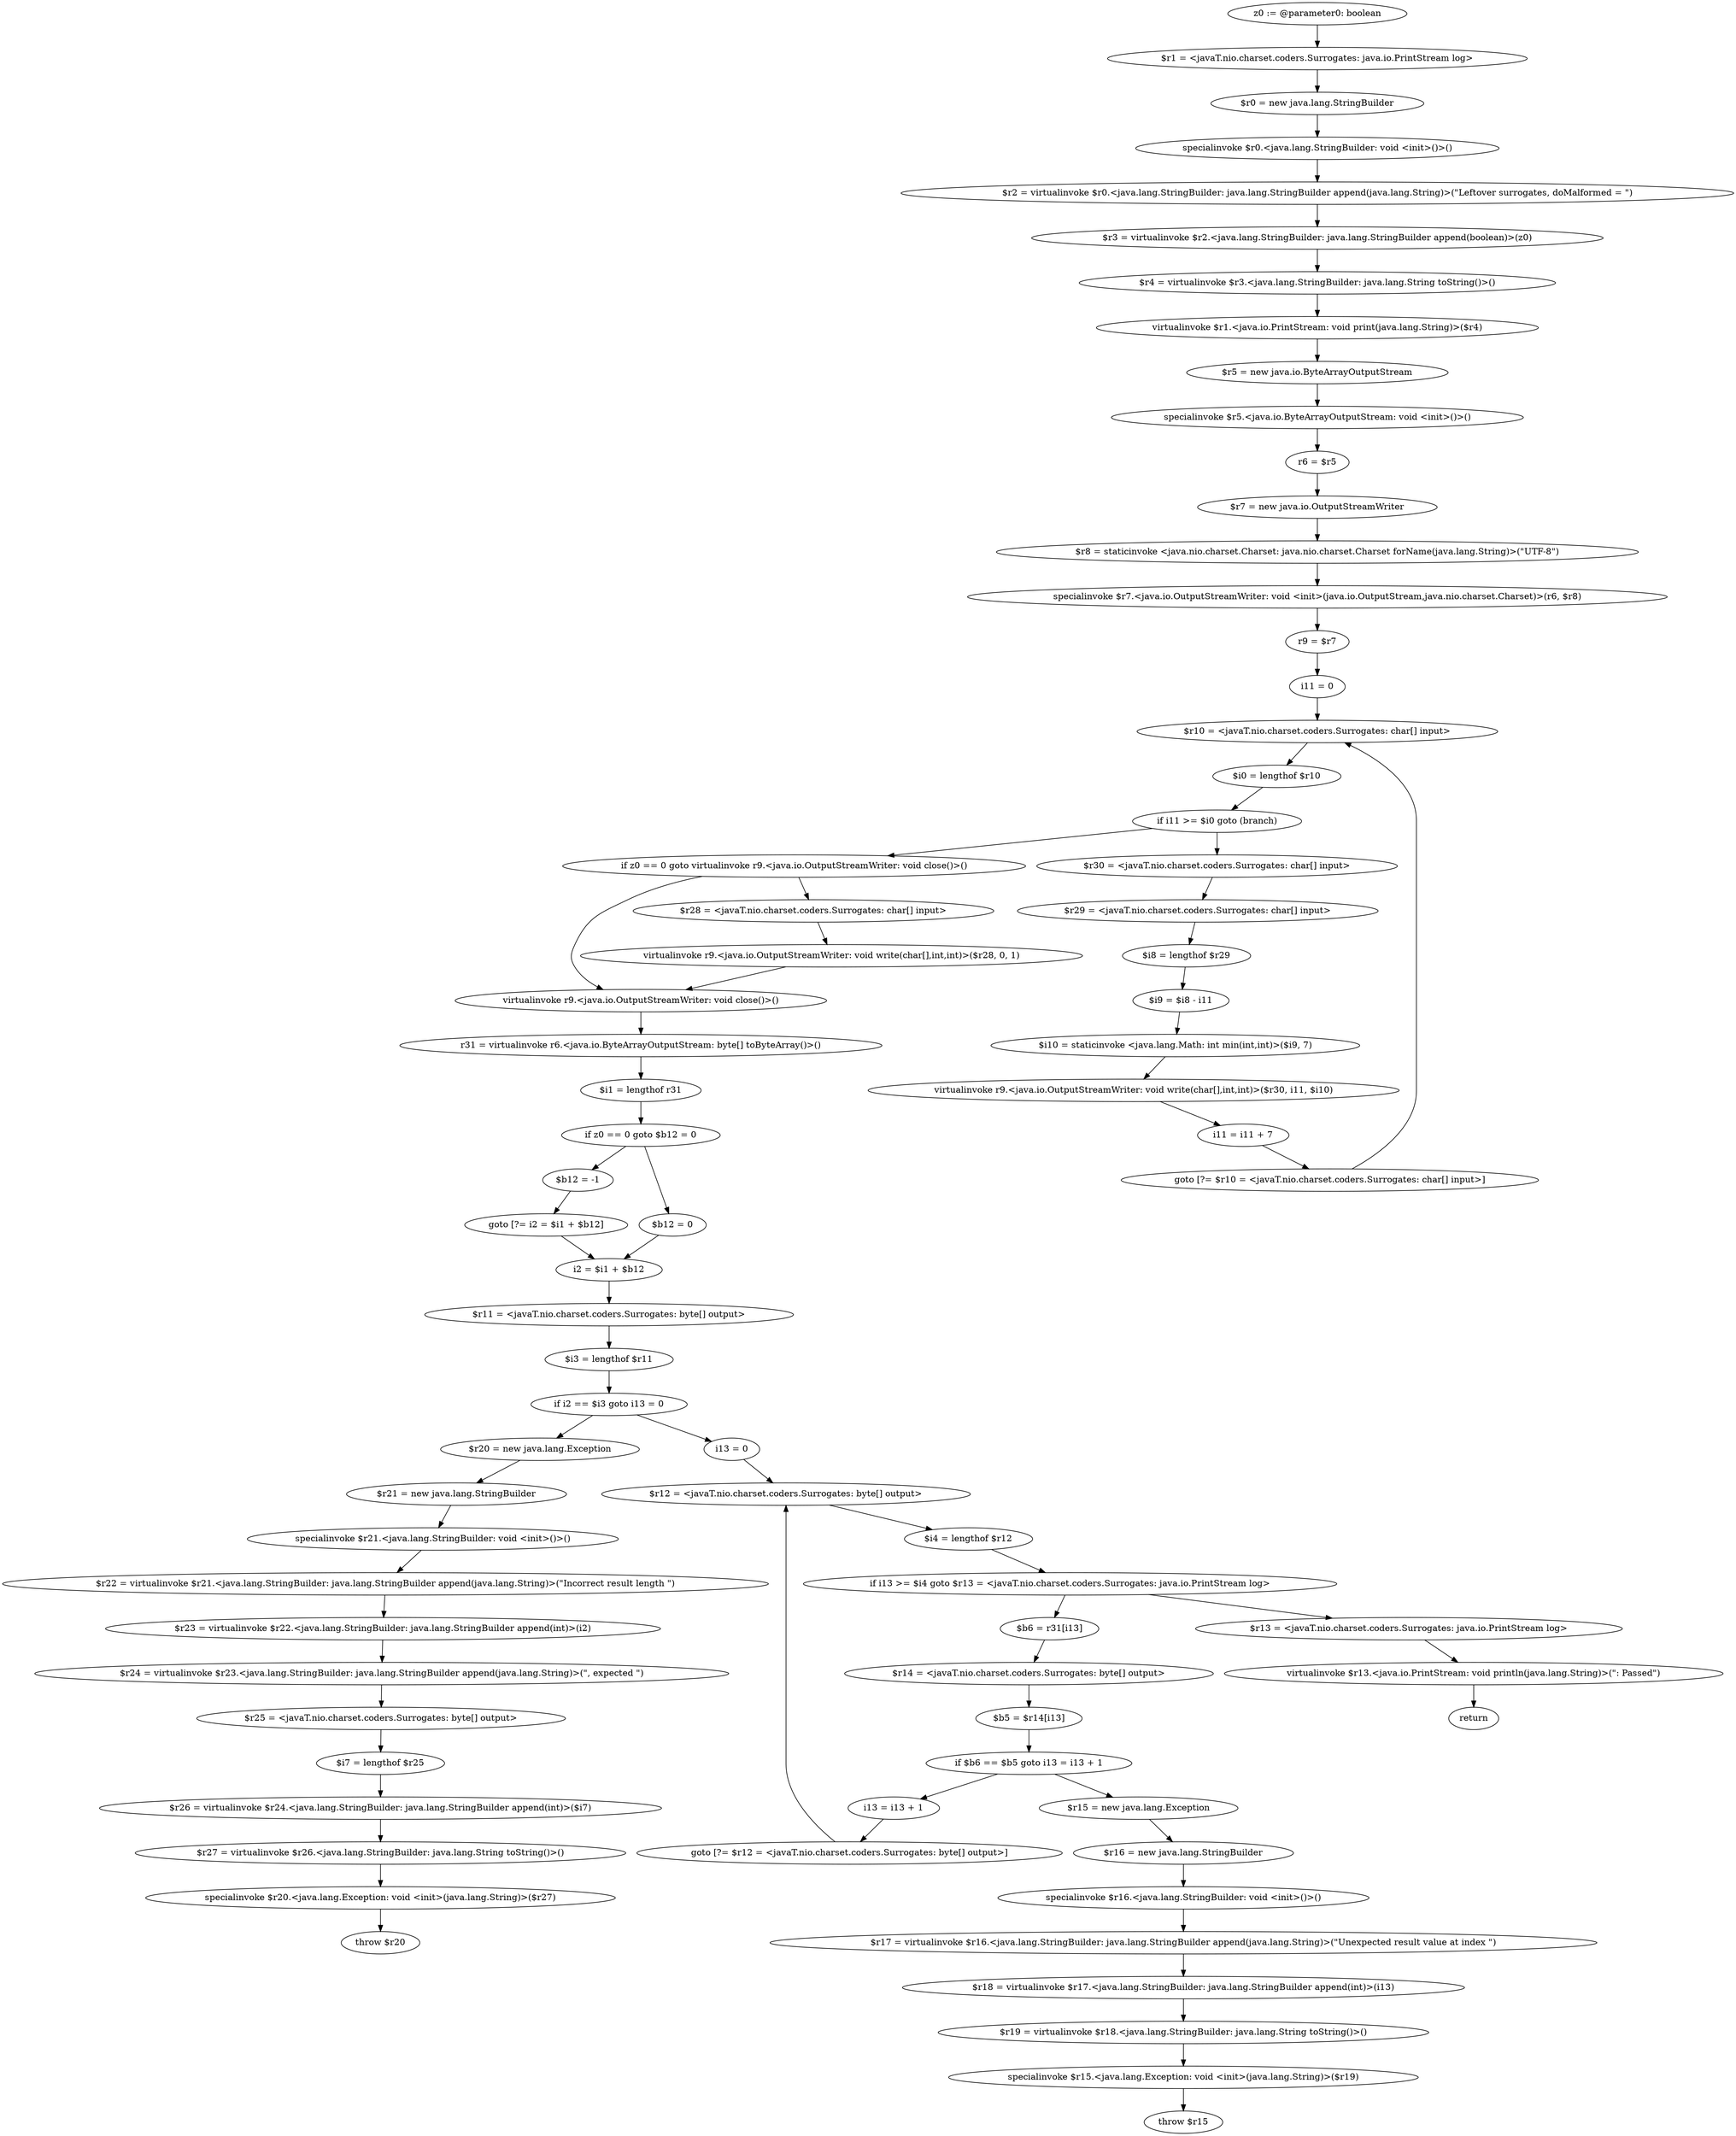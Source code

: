 digraph "unitGraph" {
    "z0 := @parameter0: boolean"
    "$r1 = <javaT.nio.charset.coders.Surrogates: java.io.PrintStream log>"
    "$r0 = new java.lang.StringBuilder"
    "specialinvoke $r0.<java.lang.StringBuilder: void <init>()>()"
    "$r2 = virtualinvoke $r0.<java.lang.StringBuilder: java.lang.StringBuilder append(java.lang.String)>(\"Leftover surrogates, doMalformed = \")"
    "$r3 = virtualinvoke $r2.<java.lang.StringBuilder: java.lang.StringBuilder append(boolean)>(z0)"
    "$r4 = virtualinvoke $r3.<java.lang.StringBuilder: java.lang.String toString()>()"
    "virtualinvoke $r1.<java.io.PrintStream: void print(java.lang.String)>($r4)"
    "$r5 = new java.io.ByteArrayOutputStream"
    "specialinvoke $r5.<java.io.ByteArrayOutputStream: void <init>()>()"
    "r6 = $r5"
    "$r7 = new java.io.OutputStreamWriter"
    "$r8 = staticinvoke <java.nio.charset.Charset: java.nio.charset.Charset forName(java.lang.String)>(\"UTF-8\")"
    "specialinvoke $r7.<java.io.OutputStreamWriter: void <init>(java.io.OutputStream,java.nio.charset.Charset)>(r6, $r8)"
    "r9 = $r7"
    "i11 = 0"
    "$r10 = <javaT.nio.charset.coders.Surrogates: char[] input>"
    "$i0 = lengthof $r10"
    "if i11 >= $i0 goto (branch)"
    "$r30 = <javaT.nio.charset.coders.Surrogates: char[] input>"
    "$r29 = <javaT.nio.charset.coders.Surrogates: char[] input>"
    "$i8 = lengthof $r29"
    "$i9 = $i8 - i11"
    "$i10 = staticinvoke <java.lang.Math: int min(int,int)>($i9, 7)"
    "virtualinvoke r9.<java.io.OutputStreamWriter: void write(char[],int,int)>($r30, i11, $i10)"
    "i11 = i11 + 7"
    "goto [?= $r10 = <javaT.nio.charset.coders.Surrogates: char[] input>]"
    "if z0 == 0 goto virtualinvoke r9.<java.io.OutputStreamWriter: void close()>()"
    "$r28 = <javaT.nio.charset.coders.Surrogates: char[] input>"
    "virtualinvoke r9.<java.io.OutputStreamWriter: void write(char[],int,int)>($r28, 0, 1)"
    "virtualinvoke r9.<java.io.OutputStreamWriter: void close()>()"
    "r31 = virtualinvoke r6.<java.io.ByteArrayOutputStream: byte[] toByteArray()>()"
    "$i1 = lengthof r31"
    "if z0 == 0 goto $b12 = 0"
    "$b12 = -1"
    "goto [?= i2 = $i1 + $b12]"
    "$b12 = 0"
    "i2 = $i1 + $b12"
    "$r11 = <javaT.nio.charset.coders.Surrogates: byte[] output>"
    "$i3 = lengthof $r11"
    "if i2 == $i3 goto i13 = 0"
    "$r20 = new java.lang.Exception"
    "$r21 = new java.lang.StringBuilder"
    "specialinvoke $r21.<java.lang.StringBuilder: void <init>()>()"
    "$r22 = virtualinvoke $r21.<java.lang.StringBuilder: java.lang.StringBuilder append(java.lang.String)>(\"Incorrect result length \")"
    "$r23 = virtualinvoke $r22.<java.lang.StringBuilder: java.lang.StringBuilder append(int)>(i2)"
    "$r24 = virtualinvoke $r23.<java.lang.StringBuilder: java.lang.StringBuilder append(java.lang.String)>(\", expected \")"
    "$r25 = <javaT.nio.charset.coders.Surrogates: byte[] output>"
    "$i7 = lengthof $r25"
    "$r26 = virtualinvoke $r24.<java.lang.StringBuilder: java.lang.StringBuilder append(int)>($i7)"
    "$r27 = virtualinvoke $r26.<java.lang.StringBuilder: java.lang.String toString()>()"
    "specialinvoke $r20.<java.lang.Exception: void <init>(java.lang.String)>($r27)"
    "throw $r20"
    "i13 = 0"
    "$r12 = <javaT.nio.charset.coders.Surrogates: byte[] output>"
    "$i4 = lengthof $r12"
    "if i13 >= $i4 goto $r13 = <javaT.nio.charset.coders.Surrogates: java.io.PrintStream log>"
    "$b6 = r31[i13]"
    "$r14 = <javaT.nio.charset.coders.Surrogates: byte[] output>"
    "$b5 = $r14[i13]"
    "if $b6 == $b5 goto i13 = i13 + 1"
    "$r15 = new java.lang.Exception"
    "$r16 = new java.lang.StringBuilder"
    "specialinvoke $r16.<java.lang.StringBuilder: void <init>()>()"
    "$r17 = virtualinvoke $r16.<java.lang.StringBuilder: java.lang.StringBuilder append(java.lang.String)>(\"Unexpected result value at index \")"
    "$r18 = virtualinvoke $r17.<java.lang.StringBuilder: java.lang.StringBuilder append(int)>(i13)"
    "$r19 = virtualinvoke $r18.<java.lang.StringBuilder: java.lang.String toString()>()"
    "specialinvoke $r15.<java.lang.Exception: void <init>(java.lang.String)>($r19)"
    "throw $r15"
    "i13 = i13 + 1"
    "goto [?= $r12 = <javaT.nio.charset.coders.Surrogates: byte[] output>]"
    "$r13 = <javaT.nio.charset.coders.Surrogates: java.io.PrintStream log>"
    "virtualinvoke $r13.<java.io.PrintStream: void println(java.lang.String)>(\": Passed\")"
    "return"
    "z0 := @parameter0: boolean"->"$r1 = <javaT.nio.charset.coders.Surrogates: java.io.PrintStream log>";
    "$r1 = <javaT.nio.charset.coders.Surrogates: java.io.PrintStream log>"->"$r0 = new java.lang.StringBuilder";
    "$r0 = new java.lang.StringBuilder"->"specialinvoke $r0.<java.lang.StringBuilder: void <init>()>()";
    "specialinvoke $r0.<java.lang.StringBuilder: void <init>()>()"->"$r2 = virtualinvoke $r0.<java.lang.StringBuilder: java.lang.StringBuilder append(java.lang.String)>(\"Leftover surrogates, doMalformed = \")";
    "$r2 = virtualinvoke $r0.<java.lang.StringBuilder: java.lang.StringBuilder append(java.lang.String)>(\"Leftover surrogates, doMalformed = \")"->"$r3 = virtualinvoke $r2.<java.lang.StringBuilder: java.lang.StringBuilder append(boolean)>(z0)";
    "$r3 = virtualinvoke $r2.<java.lang.StringBuilder: java.lang.StringBuilder append(boolean)>(z0)"->"$r4 = virtualinvoke $r3.<java.lang.StringBuilder: java.lang.String toString()>()";
    "$r4 = virtualinvoke $r3.<java.lang.StringBuilder: java.lang.String toString()>()"->"virtualinvoke $r1.<java.io.PrintStream: void print(java.lang.String)>($r4)";
    "virtualinvoke $r1.<java.io.PrintStream: void print(java.lang.String)>($r4)"->"$r5 = new java.io.ByteArrayOutputStream";
    "$r5 = new java.io.ByteArrayOutputStream"->"specialinvoke $r5.<java.io.ByteArrayOutputStream: void <init>()>()";
    "specialinvoke $r5.<java.io.ByteArrayOutputStream: void <init>()>()"->"r6 = $r5";
    "r6 = $r5"->"$r7 = new java.io.OutputStreamWriter";
    "$r7 = new java.io.OutputStreamWriter"->"$r8 = staticinvoke <java.nio.charset.Charset: java.nio.charset.Charset forName(java.lang.String)>(\"UTF-8\")";
    "$r8 = staticinvoke <java.nio.charset.Charset: java.nio.charset.Charset forName(java.lang.String)>(\"UTF-8\")"->"specialinvoke $r7.<java.io.OutputStreamWriter: void <init>(java.io.OutputStream,java.nio.charset.Charset)>(r6, $r8)";
    "specialinvoke $r7.<java.io.OutputStreamWriter: void <init>(java.io.OutputStream,java.nio.charset.Charset)>(r6, $r8)"->"r9 = $r7";
    "r9 = $r7"->"i11 = 0";
    "i11 = 0"->"$r10 = <javaT.nio.charset.coders.Surrogates: char[] input>";
    "$r10 = <javaT.nio.charset.coders.Surrogates: char[] input>"->"$i0 = lengthof $r10";
    "$i0 = lengthof $r10"->"if i11 >= $i0 goto (branch)";
    "if i11 >= $i0 goto (branch)"->"$r30 = <javaT.nio.charset.coders.Surrogates: char[] input>";
    "if i11 >= $i0 goto (branch)"->"if z0 == 0 goto virtualinvoke r9.<java.io.OutputStreamWriter: void close()>()";
    "$r30 = <javaT.nio.charset.coders.Surrogates: char[] input>"->"$r29 = <javaT.nio.charset.coders.Surrogates: char[] input>";
    "$r29 = <javaT.nio.charset.coders.Surrogates: char[] input>"->"$i8 = lengthof $r29";
    "$i8 = lengthof $r29"->"$i9 = $i8 - i11";
    "$i9 = $i8 - i11"->"$i10 = staticinvoke <java.lang.Math: int min(int,int)>($i9, 7)";
    "$i10 = staticinvoke <java.lang.Math: int min(int,int)>($i9, 7)"->"virtualinvoke r9.<java.io.OutputStreamWriter: void write(char[],int,int)>($r30, i11, $i10)";
    "virtualinvoke r9.<java.io.OutputStreamWriter: void write(char[],int,int)>($r30, i11, $i10)"->"i11 = i11 + 7";
    "i11 = i11 + 7"->"goto [?= $r10 = <javaT.nio.charset.coders.Surrogates: char[] input>]";
    "goto [?= $r10 = <javaT.nio.charset.coders.Surrogates: char[] input>]"->"$r10 = <javaT.nio.charset.coders.Surrogates: char[] input>";
    "if z0 == 0 goto virtualinvoke r9.<java.io.OutputStreamWriter: void close()>()"->"$r28 = <javaT.nio.charset.coders.Surrogates: char[] input>";
    "if z0 == 0 goto virtualinvoke r9.<java.io.OutputStreamWriter: void close()>()"->"virtualinvoke r9.<java.io.OutputStreamWriter: void close()>()";
    "$r28 = <javaT.nio.charset.coders.Surrogates: char[] input>"->"virtualinvoke r9.<java.io.OutputStreamWriter: void write(char[],int,int)>($r28, 0, 1)";
    "virtualinvoke r9.<java.io.OutputStreamWriter: void write(char[],int,int)>($r28, 0, 1)"->"virtualinvoke r9.<java.io.OutputStreamWriter: void close()>()";
    "virtualinvoke r9.<java.io.OutputStreamWriter: void close()>()"->"r31 = virtualinvoke r6.<java.io.ByteArrayOutputStream: byte[] toByteArray()>()";
    "r31 = virtualinvoke r6.<java.io.ByteArrayOutputStream: byte[] toByteArray()>()"->"$i1 = lengthof r31";
    "$i1 = lengthof r31"->"if z0 == 0 goto $b12 = 0";
    "if z0 == 0 goto $b12 = 0"->"$b12 = -1";
    "if z0 == 0 goto $b12 = 0"->"$b12 = 0";
    "$b12 = -1"->"goto [?= i2 = $i1 + $b12]";
    "goto [?= i2 = $i1 + $b12]"->"i2 = $i1 + $b12";
    "$b12 = 0"->"i2 = $i1 + $b12";
    "i2 = $i1 + $b12"->"$r11 = <javaT.nio.charset.coders.Surrogates: byte[] output>";
    "$r11 = <javaT.nio.charset.coders.Surrogates: byte[] output>"->"$i3 = lengthof $r11";
    "$i3 = lengthof $r11"->"if i2 == $i3 goto i13 = 0";
    "if i2 == $i3 goto i13 = 0"->"$r20 = new java.lang.Exception";
    "if i2 == $i3 goto i13 = 0"->"i13 = 0";
    "$r20 = new java.lang.Exception"->"$r21 = new java.lang.StringBuilder";
    "$r21 = new java.lang.StringBuilder"->"specialinvoke $r21.<java.lang.StringBuilder: void <init>()>()";
    "specialinvoke $r21.<java.lang.StringBuilder: void <init>()>()"->"$r22 = virtualinvoke $r21.<java.lang.StringBuilder: java.lang.StringBuilder append(java.lang.String)>(\"Incorrect result length \")";
    "$r22 = virtualinvoke $r21.<java.lang.StringBuilder: java.lang.StringBuilder append(java.lang.String)>(\"Incorrect result length \")"->"$r23 = virtualinvoke $r22.<java.lang.StringBuilder: java.lang.StringBuilder append(int)>(i2)";
    "$r23 = virtualinvoke $r22.<java.lang.StringBuilder: java.lang.StringBuilder append(int)>(i2)"->"$r24 = virtualinvoke $r23.<java.lang.StringBuilder: java.lang.StringBuilder append(java.lang.String)>(\", expected \")";
    "$r24 = virtualinvoke $r23.<java.lang.StringBuilder: java.lang.StringBuilder append(java.lang.String)>(\", expected \")"->"$r25 = <javaT.nio.charset.coders.Surrogates: byte[] output>";
    "$r25 = <javaT.nio.charset.coders.Surrogates: byte[] output>"->"$i7 = lengthof $r25";
    "$i7 = lengthof $r25"->"$r26 = virtualinvoke $r24.<java.lang.StringBuilder: java.lang.StringBuilder append(int)>($i7)";
    "$r26 = virtualinvoke $r24.<java.lang.StringBuilder: java.lang.StringBuilder append(int)>($i7)"->"$r27 = virtualinvoke $r26.<java.lang.StringBuilder: java.lang.String toString()>()";
    "$r27 = virtualinvoke $r26.<java.lang.StringBuilder: java.lang.String toString()>()"->"specialinvoke $r20.<java.lang.Exception: void <init>(java.lang.String)>($r27)";
    "specialinvoke $r20.<java.lang.Exception: void <init>(java.lang.String)>($r27)"->"throw $r20";
    "i13 = 0"->"$r12 = <javaT.nio.charset.coders.Surrogates: byte[] output>";
    "$r12 = <javaT.nio.charset.coders.Surrogates: byte[] output>"->"$i4 = lengthof $r12";
    "$i4 = lengthof $r12"->"if i13 >= $i4 goto $r13 = <javaT.nio.charset.coders.Surrogates: java.io.PrintStream log>";
    "if i13 >= $i4 goto $r13 = <javaT.nio.charset.coders.Surrogates: java.io.PrintStream log>"->"$b6 = r31[i13]";
    "if i13 >= $i4 goto $r13 = <javaT.nio.charset.coders.Surrogates: java.io.PrintStream log>"->"$r13 = <javaT.nio.charset.coders.Surrogates: java.io.PrintStream log>";
    "$b6 = r31[i13]"->"$r14 = <javaT.nio.charset.coders.Surrogates: byte[] output>";
    "$r14 = <javaT.nio.charset.coders.Surrogates: byte[] output>"->"$b5 = $r14[i13]";
    "$b5 = $r14[i13]"->"if $b6 == $b5 goto i13 = i13 + 1";
    "if $b6 == $b5 goto i13 = i13 + 1"->"$r15 = new java.lang.Exception";
    "if $b6 == $b5 goto i13 = i13 + 1"->"i13 = i13 + 1";
    "$r15 = new java.lang.Exception"->"$r16 = new java.lang.StringBuilder";
    "$r16 = new java.lang.StringBuilder"->"specialinvoke $r16.<java.lang.StringBuilder: void <init>()>()";
    "specialinvoke $r16.<java.lang.StringBuilder: void <init>()>()"->"$r17 = virtualinvoke $r16.<java.lang.StringBuilder: java.lang.StringBuilder append(java.lang.String)>(\"Unexpected result value at index \")";
    "$r17 = virtualinvoke $r16.<java.lang.StringBuilder: java.lang.StringBuilder append(java.lang.String)>(\"Unexpected result value at index \")"->"$r18 = virtualinvoke $r17.<java.lang.StringBuilder: java.lang.StringBuilder append(int)>(i13)";
    "$r18 = virtualinvoke $r17.<java.lang.StringBuilder: java.lang.StringBuilder append(int)>(i13)"->"$r19 = virtualinvoke $r18.<java.lang.StringBuilder: java.lang.String toString()>()";
    "$r19 = virtualinvoke $r18.<java.lang.StringBuilder: java.lang.String toString()>()"->"specialinvoke $r15.<java.lang.Exception: void <init>(java.lang.String)>($r19)";
    "specialinvoke $r15.<java.lang.Exception: void <init>(java.lang.String)>($r19)"->"throw $r15";
    "i13 = i13 + 1"->"goto [?= $r12 = <javaT.nio.charset.coders.Surrogates: byte[] output>]";
    "goto [?= $r12 = <javaT.nio.charset.coders.Surrogates: byte[] output>]"->"$r12 = <javaT.nio.charset.coders.Surrogates: byte[] output>";
    "$r13 = <javaT.nio.charset.coders.Surrogates: java.io.PrintStream log>"->"virtualinvoke $r13.<java.io.PrintStream: void println(java.lang.String)>(\": Passed\")";
    "virtualinvoke $r13.<java.io.PrintStream: void println(java.lang.String)>(\": Passed\")"->"return";
}
